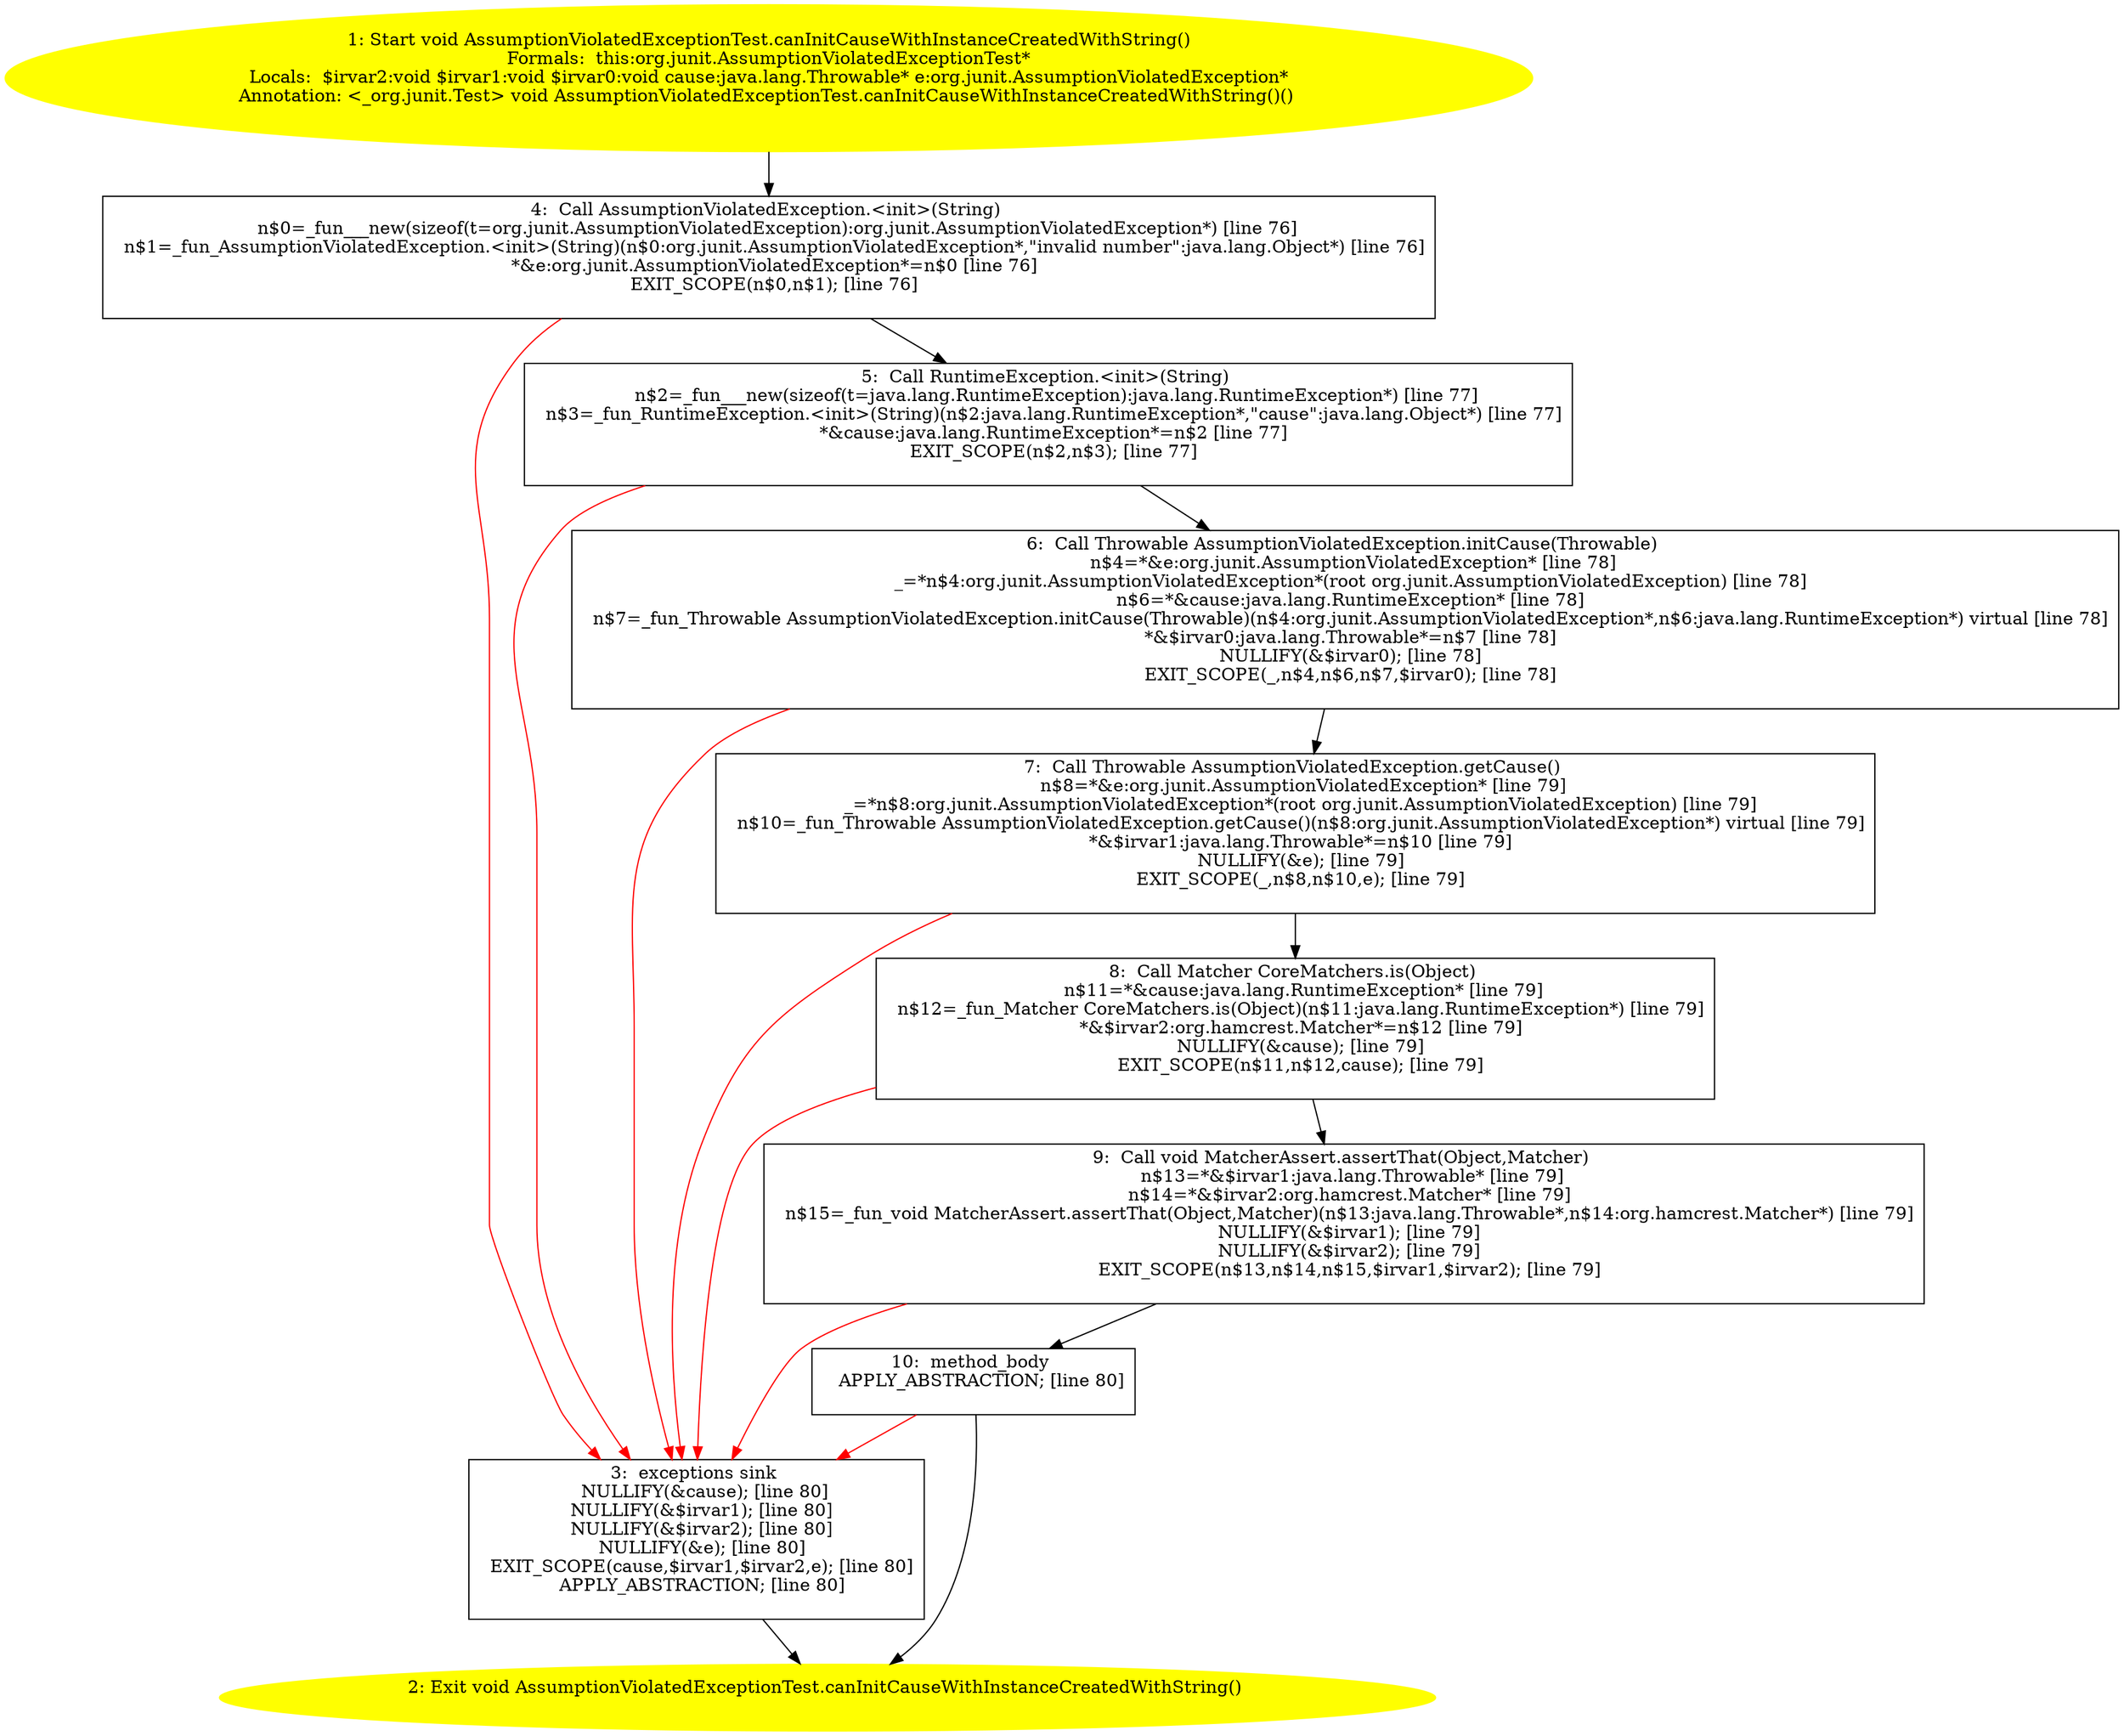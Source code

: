 /* @generated */
digraph cfg {
"org.junit.AssumptionViolatedExceptionTest.canInitCauseWithInstanceCreatedWithString():void.758fe1dd80dbfc3c4ec9aa869ce50b1e_1" [label="1: Start void AssumptionViolatedExceptionTest.canInitCauseWithInstanceCreatedWithString()\nFormals:  this:org.junit.AssumptionViolatedExceptionTest*\nLocals:  $irvar2:void $irvar1:void $irvar0:void cause:java.lang.Throwable* e:org.junit.AssumptionViolatedException*\nAnnotation: <_org.junit.Test> void AssumptionViolatedExceptionTest.canInitCauseWithInstanceCreatedWithString()() \n  " color=yellow style=filled]
	

	 "org.junit.AssumptionViolatedExceptionTest.canInitCauseWithInstanceCreatedWithString():void.758fe1dd80dbfc3c4ec9aa869ce50b1e_1" -> "org.junit.AssumptionViolatedExceptionTest.canInitCauseWithInstanceCreatedWithString():void.758fe1dd80dbfc3c4ec9aa869ce50b1e_4" ;
"org.junit.AssumptionViolatedExceptionTest.canInitCauseWithInstanceCreatedWithString():void.758fe1dd80dbfc3c4ec9aa869ce50b1e_2" [label="2: Exit void AssumptionViolatedExceptionTest.canInitCauseWithInstanceCreatedWithString() \n  " color=yellow style=filled]
	

"org.junit.AssumptionViolatedExceptionTest.canInitCauseWithInstanceCreatedWithString():void.758fe1dd80dbfc3c4ec9aa869ce50b1e_3" [label="3:  exceptions sink \n   NULLIFY(&cause); [line 80]\n  NULLIFY(&$irvar1); [line 80]\n  NULLIFY(&$irvar2); [line 80]\n  NULLIFY(&e); [line 80]\n  EXIT_SCOPE(cause,$irvar1,$irvar2,e); [line 80]\n  APPLY_ABSTRACTION; [line 80]\n " shape="box"]
	

	 "org.junit.AssumptionViolatedExceptionTest.canInitCauseWithInstanceCreatedWithString():void.758fe1dd80dbfc3c4ec9aa869ce50b1e_3" -> "org.junit.AssumptionViolatedExceptionTest.canInitCauseWithInstanceCreatedWithString():void.758fe1dd80dbfc3c4ec9aa869ce50b1e_2" ;
"org.junit.AssumptionViolatedExceptionTest.canInitCauseWithInstanceCreatedWithString():void.758fe1dd80dbfc3c4ec9aa869ce50b1e_4" [label="4:  Call AssumptionViolatedException.<init>(String) \n   n$0=_fun___new(sizeof(t=org.junit.AssumptionViolatedException):org.junit.AssumptionViolatedException*) [line 76]\n  n$1=_fun_AssumptionViolatedException.<init>(String)(n$0:org.junit.AssumptionViolatedException*,\"invalid number\":java.lang.Object*) [line 76]\n  *&e:org.junit.AssumptionViolatedException*=n$0 [line 76]\n  EXIT_SCOPE(n$0,n$1); [line 76]\n " shape="box"]
	

	 "org.junit.AssumptionViolatedExceptionTest.canInitCauseWithInstanceCreatedWithString():void.758fe1dd80dbfc3c4ec9aa869ce50b1e_4" -> "org.junit.AssumptionViolatedExceptionTest.canInitCauseWithInstanceCreatedWithString():void.758fe1dd80dbfc3c4ec9aa869ce50b1e_5" ;
	 "org.junit.AssumptionViolatedExceptionTest.canInitCauseWithInstanceCreatedWithString():void.758fe1dd80dbfc3c4ec9aa869ce50b1e_4" -> "org.junit.AssumptionViolatedExceptionTest.canInitCauseWithInstanceCreatedWithString():void.758fe1dd80dbfc3c4ec9aa869ce50b1e_3" [color="red" ];
"org.junit.AssumptionViolatedExceptionTest.canInitCauseWithInstanceCreatedWithString():void.758fe1dd80dbfc3c4ec9aa869ce50b1e_5" [label="5:  Call RuntimeException.<init>(String) \n   n$2=_fun___new(sizeof(t=java.lang.RuntimeException):java.lang.RuntimeException*) [line 77]\n  n$3=_fun_RuntimeException.<init>(String)(n$2:java.lang.RuntimeException*,\"cause\":java.lang.Object*) [line 77]\n  *&cause:java.lang.RuntimeException*=n$2 [line 77]\n  EXIT_SCOPE(n$2,n$3); [line 77]\n " shape="box"]
	

	 "org.junit.AssumptionViolatedExceptionTest.canInitCauseWithInstanceCreatedWithString():void.758fe1dd80dbfc3c4ec9aa869ce50b1e_5" -> "org.junit.AssumptionViolatedExceptionTest.canInitCauseWithInstanceCreatedWithString():void.758fe1dd80dbfc3c4ec9aa869ce50b1e_6" ;
	 "org.junit.AssumptionViolatedExceptionTest.canInitCauseWithInstanceCreatedWithString():void.758fe1dd80dbfc3c4ec9aa869ce50b1e_5" -> "org.junit.AssumptionViolatedExceptionTest.canInitCauseWithInstanceCreatedWithString():void.758fe1dd80dbfc3c4ec9aa869ce50b1e_3" [color="red" ];
"org.junit.AssumptionViolatedExceptionTest.canInitCauseWithInstanceCreatedWithString():void.758fe1dd80dbfc3c4ec9aa869ce50b1e_6" [label="6:  Call Throwable AssumptionViolatedException.initCause(Throwable) \n   n$4=*&e:org.junit.AssumptionViolatedException* [line 78]\n  _=*n$4:org.junit.AssumptionViolatedException*(root org.junit.AssumptionViolatedException) [line 78]\n  n$6=*&cause:java.lang.RuntimeException* [line 78]\n  n$7=_fun_Throwable AssumptionViolatedException.initCause(Throwable)(n$4:org.junit.AssumptionViolatedException*,n$6:java.lang.RuntimeException*) virtual [line 78]\n  *&$irvar0:java.lang.Throwable*=n$7 [line 78]\n  NULLIFY(&$irvar0); [line 78]\n  EXIT_SCOPE(_,n$4,n$6,n$7,$irvar0); [line 78]\n " shape="box"]
	

	 "org.junit.AssumptionViolatedExceptionTest.canInitCauseWithInstanceCreatedWithString():void.758fe1dd80dbfc3c4ec9aa869ce50b1e_6" -> "org.junit.AssumptionViolatedExceptionTest.canInitCauseWithInstanceCreatedWithString():void.758fe1dd80dbfc3c4ec9aa869ce50b1e_7" ;
	 "org.junit.AssumptionViolatedExceptionTest.canInitCauseWithInstanceCreatedWithString():void.758fe1dd80dbfc3c4ec9aa869ce50b1e_6" -> "org.junit.AssumptionViolatedExceptionTest.canInitCauseWithInstanceCreatedWithString():void.758fe1dd80dbfc3c4ec9aa869ce50b1e_3" [color="red" ];
"org.junit.AssumptionViolatedExceptionTest.canInitCauseWithInstanceCreatedWithString():void.758fe1dd80dbfc3c4ec9aa869ce50b1e_7" [label="7:  Call Throwable AssumptionViolatedException.getCause() \n   n$8=*&e:org.junit.AssumptionViolatedException* [line 79]\n  _=*n$8:org.junit.AssumptionViolatedException*(root org.junit.AssumptionViolatedException) [line 79]\n  n$10=_fun_Throwable AssumptionViolatedException.getCause()(n$8:org.junit.AssumptionViolatedException*) virtual [line 79]\n  *&$irvar1:java.lang.Throwable*=n$10 [line 79]\n  NULLIFY(&e); [line 79]\n  EXIT_SCOPE(_,n$8,n$10,e); [line 79]\n " shape="box"]
	

	 "org.junit.AssumptionViolatedExceptionTest.canInitCauseWithInstanceCreatedWithString():void.758fe1dd80dbfc3c4ec9aa869ce50b1e_7" -> "org.junit.AssumptionViolatedExceptionTest.canInitCauseWithInstanceCreatedWithString():void.758fe1dd80dbfc3c4ec9aa869ce50b1e_8" ;
	 "org.junit.AssumptionViolatedExceptionTest.canInitCauseWithInstanceCreatedWithString():void.758fe1dd80dbfc3c4ec9aa869ce50b1e_7" -> "org.junit.AssumptionViolatedExceptionTest.canInitCauseWithInstanceCreatedWithString():void.758fe1dd80dbfc3c4ec9aa869ce50b1e_3" [color="red" ];
"org.junit.AssumptionViolatedExceptionTest.canInitCauseWithInstanceCreatedWithString():void.758fe1dd80dbfc3c4ec9aa869ce50b1e_8" [label="8:  Call Matcher CoreMatchers.is(Object) \n   n$11=*&cause:java.lang.RuntimeException* [line 79]\n  n$12=_fun_Matcher CoreMatchers.is(Object)(n$11:java.lang.RuntimeException*) [line 79]\n  *&$irvar2:org.hamcrest.Matcher*=n$12 [line 79]\n  NULLIFY(&cause); [line 79]\n  EXIT_SCOPE(n$11,n$12,cause); [line 79]\n " shape="box"]
	

	 "org.junit.AssumptionViolatedExceptionTest.canInitCauseWithInstanceCreatedWithString():void.758fe1dd80dbfc3c4ec9aa869ce50b1e_8" -> "org.junit.AssumptionViolatedExceptionTest.canInitCauseWithInstanceCreatedWithString():void.758fe1dd80dbfc3c4ec9aa869ce50b1e_9" ;
	 "org.junit.AssumptionViolatedExceptionTest.canInitCauseWithInstanceCreatedWithString():void.758fe1dd80dbfc3c4ec9aa869ce50b1e_8" -> "org.junit.AssumptionViolatedExceptionTest.canInitCauseWithInstanceCreatedWithString():void.758fe1dd80dbfc3c4ec9aa869ce50b1e_3" [color="red" ];
"org.junit.AssumptionViolatedExceptionTest.canInitCauseWithInstanceCreatedWithString():void.758fe1dd80dbfc3c4ec9aa869ce50b1e_9" [label="9:  Call void MatcherAssert.assertThat(Object,Matcher) \n   n$13=*&$irvar1:java.lang.Throwable* [line 79]\n  n$14=*&$irvar2:org.hamcrest.Matcher* [line 79]\n  n$15=_fun_void MatcherAssert.assertThat(Object,Matcher)(n$13:java.lang.Throwable*,n$14:org.hamcrest.Matcher*) [line 79]\n  NULLIFY(&$irvar1); [line 79]\n  NULLIFY(&$irvar2); [line 79]\n  EXIT_SCOPE(n$13,n$14,n$15,$irvar1,$irvar2); [line 79]\n " shape="box"]
	

	 "org.junit.AssumptionViolatedExceptionTest.canInitCauseWithInstanceCreatedWithString():void.758fe1dd80dbfc3c4ec9aa869ce50b1e_9" -> "org.junit.AssumptionViolatedExceptionTest.canInitCauseWithInstanceCreatedWithString():void.758fe1dd80dbfc3c4ec9aa869ce50b1e_10" ;
	 "org.junit.AssumptionViolatedExceptionTest.canInitCauseWithInstanceCreatedWithString():void.758fe1dd80dbfc3c4ec9aa869ce50b1e_9" -> "org.junit.AssumptionViolatedExceptionTest.canInitCauseWithInstanceCreatedWithString():void.758fe1dd80dbfc3c4ec9aa869ce50b1e_3" [color="red" ];
"org.junit.AssumptionViolatedExceptionTest.canInitCauseWithInstanceCreatedWithString():void.758fe1dd80dbfc3c4ec9aa869ce50b1e_10" [label="10:  method_body \n   APPLY_ABSTRACTION; [line 80]\n " shape="box"]
	

	 "org.junit.AssumptionViolatedExceptionTest.canInitCauseWithInstanceCreatedWithString():void.758fe1dd80dbfc3c4ec9aa869ce50b1e_10" -> "org.junit.AssumptionViolatedExceptionTest.canInitCauseWithInstanceCreatedWithString():void.758fe1dd80dbfc3c4ec9aa869ce50b1e_2" ;
	 "org.junit.AssumptionViolatedExceptionTest.canInitCauseWithInstanceCreatedWithString():void.758fe1dd80dbfc3c4ec9aa869ce50b1e_10" -> "org.junit.AssumptionViolatedExceptionTest.canInitCauseWithInstanceCreatedWithString():void.758fe1dd80dbfc3c4ec9aa869ce50b1e_3" [color="red" ];
}
